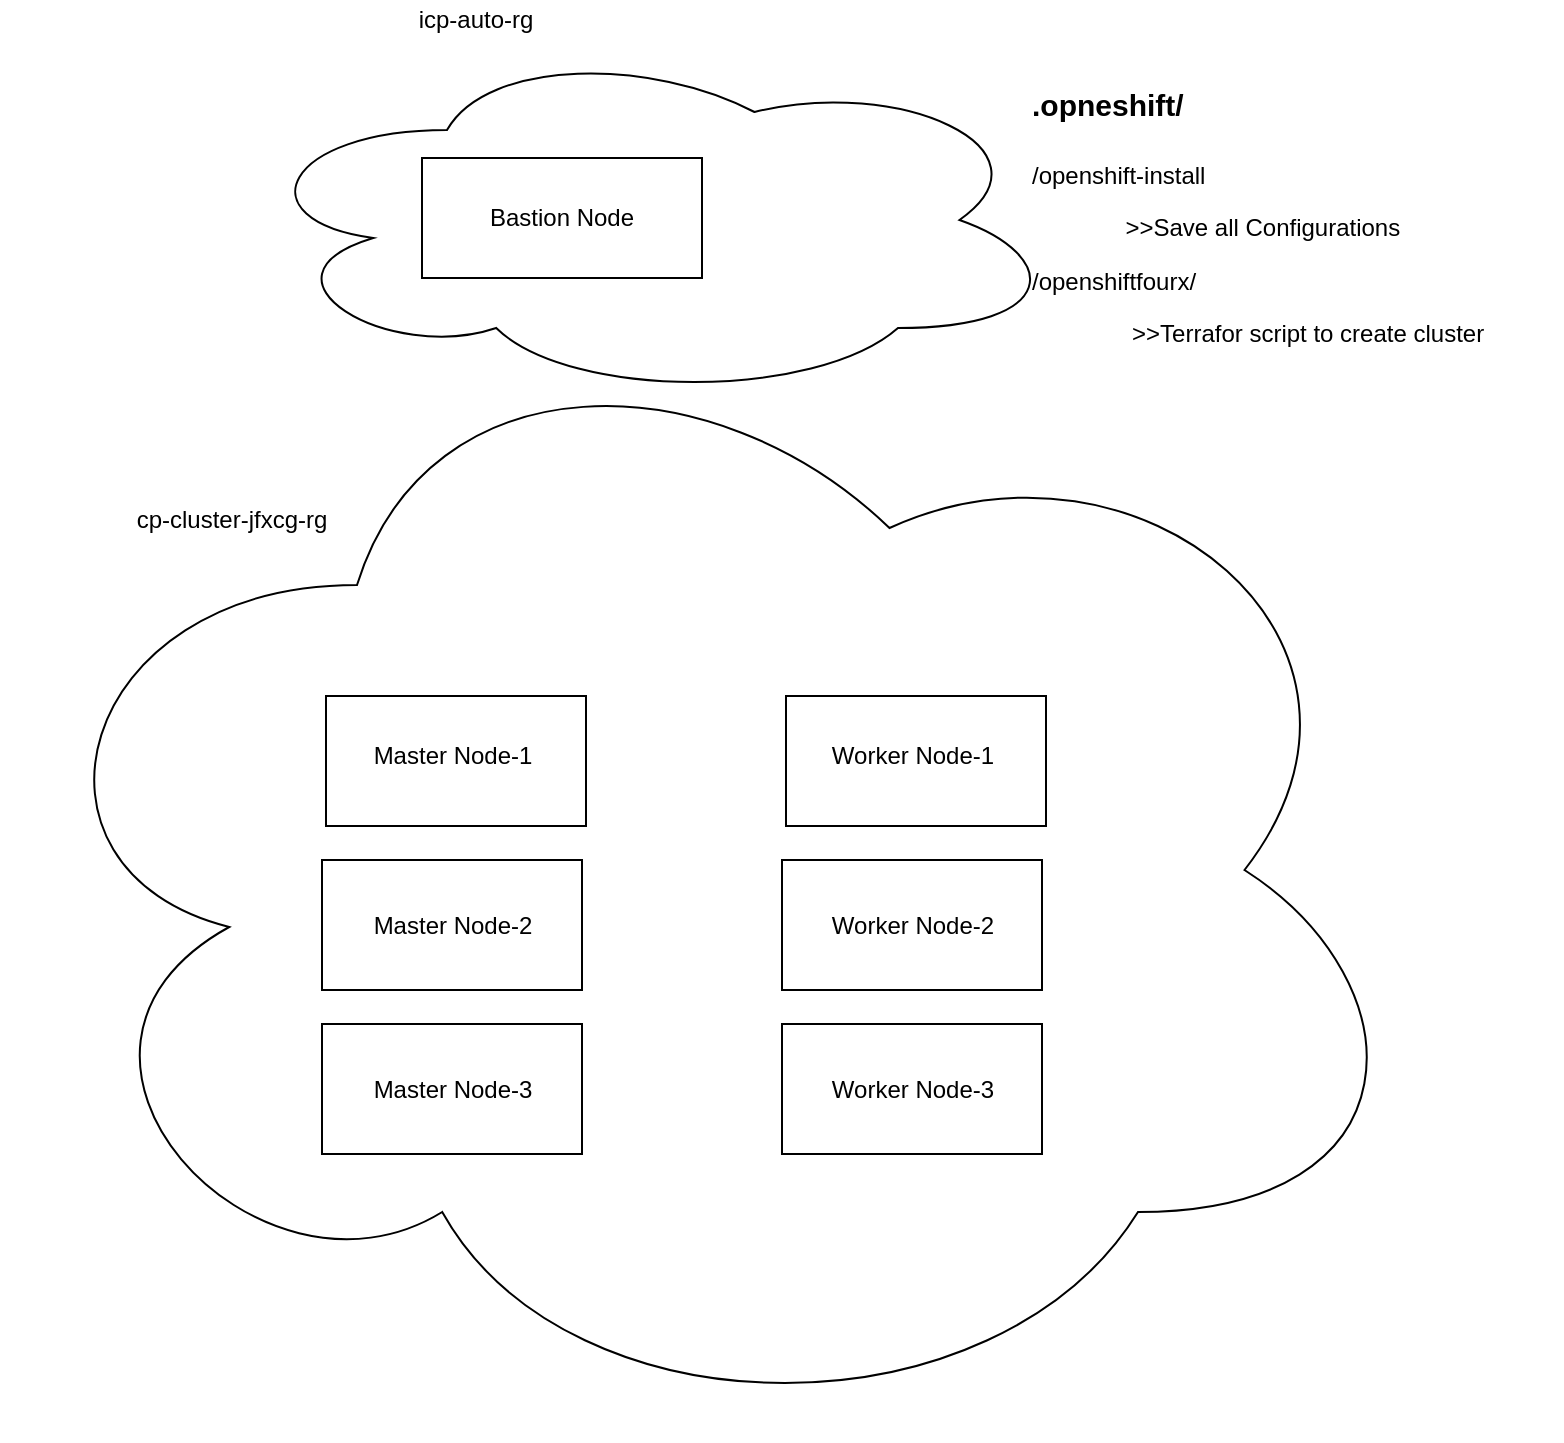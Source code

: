 <mxfile version="14.8.0" type="github">
  <diagram id="BbwCJ61hzbDqRbP00Ixq" name="Page-1">
    <mxGraphModel dx="1865" dy="570" grid="1" gridSize="10" guides="1" tooltips="1" connect="1" arrows="1" fold="1" page="1" pageScale="1" pageWidth="827" pageHeight="1169" math="0" shadow="0">
      <root>
        <mxCell id="0" />
        <mxCell id="1" parent="0" />
        <mxCell id="Tv3eXQoku1zJpk6C7R8K-1" value="" style="ellipse;shape=cloud;whiteSpace=wrap;html=1;" vertex="1" parent="1">
          <mxGeometry x="80" y="60" width="410" height="180" as="geometry" />
        </mxCell>
        <mxCell id="Tv3eXQoku1zJpk6C7R8K-3" value="icp-auto-rg" style="text;html=1;strokeColor=none;fillColor=none;align=center;verticalAlign=middle;whiteSpace=wrap;rounded=0;" vertex="1" parent="1">
          <mxGeometry x="142" y="40" width="110" height="20" as="geometry" />
        </mxCell>
        <mxCell id="Tv3eXQoku1zJpk6C7R8K-5" value="" style="ellipse;shape=cloud;whiteSpace=wrap;html=1;" vertex="1" parent="1">
          <mxGeometry x="-40" y="190" width="710" height="570" as="geometry" />
        </mxCell>
        <mxCell id="Tv3eXQoku1zJpk6C7R8K-7" value="" style="rounded=0;whiteSpace=wrap;html=1;" vertex="1" parent="1">
          <mxGeometry x="170" y="119" width="140" height="60" as="geometry" />
        </mxCell>
        <mxCell id="Tv3eXQoku1zJpk6C7R8K-8" value="Bastion Node" style="text;html=1;strokeColor=none;fillColor=none;align=center;verticalAlign=middle;whiteSpace=wrap;rounded=0;" vertex="1" parent="1">
          <mxGeometry x="192" y="139" width="96" height="20" as="geometry" />
        </mxCell>
        <mxCell id="Tv3eXQoku1zJpk6C7R8K-17" value="" style="rounded=0;whiteSpace=wrap;html=1;" vertex="1" parent="1">
          <mxGeometry x="122" y="388" width="130" height="65" as="geometry" />
        </mxCell>
        <mxCell id="Tv3eXQoku1zJpk6C7R8K-18" value="Master Node-1" style="text;html=1;strokeColor=none;fillColor=none;align=center;verticalAlign=middle;whiteSpace=wrap;rounded=0;" vertex="1" parent="1">
          <mxGeometry x="139" y="408" width="93" height="20" as="geometry" />
        </mxCell>
        <mxCell id="Tv3eXQoku1zJpk6C7R8K-20" value="" style="rounded=0;whiteSpace=wrap;html=1;" vertex="1" parent="1">
          <mxGeometry x="120" y="552" width="130" height="65" as="geometry" />
        </mxCell>
        <mxCell id="Tv3eXQoku1zJpk6C7R8K-25" value="" style="rounded=0;whiteSpace=wrap;html=1;" vertex="1" parent="1">
          <mxGeometry x="120" y="470" width="130" height="65" as="geometry" />
        </mxCell>
        <mxCell id="Tv3eXQoku1zJpk6C7R8K-26" value="Master Node-2" style="text;html=1;strokeColor=none;fillColor=none;align=center;verticalAlign=middle;whiteSpace=wrap;rounded=0;" vertex="1" parent="1">
          <mxGeometry x="138.5" y="492.5" width="93" height="20" as="geometry" />
        </mxCell>
        <mxCell id="Tv3eXQoku1zJpk6C7R8K-27" value="Master Node-3" style="text;html=1;strokeColor=none;fillColor=none;align=center;verticalAlign=middle;whiteSpace=wrap;rounded=0;" vertex="1" parent="1">
          <mxGeometry x="138.5" y="575" width="93" height="20" as="geometry" />
        </mxCell>
        <mxCell id="Tv3eXQoku1zJpk6C7R8K-29" value="" style="rounded=0;whiteSpace=wrap;html=1;" vertex="1" parent="1">
          <mxGeometry x="352" y="388" width="130" height="65" as="geometry" />
        </mxCell>
        <mxCell id="Tv3eXQoku1zJpk6C7R8K-30" value="Worker Node-1" style="text;html=1;strokeColor=none;fillColor=none;align=center;verticalAlign=middle;whiteSpace=wrap;rounded=0;" vertex="1" parent="1">
          <mxGeometry x="369" y="408" width="93" height="20" as="geometry" />
        </mxCell>
        <mxCell id="Tv3eXQoku1zJpk6C7R8K-31" value="" style="rounded=0;whiteSpace=wrap;html=1;" vertex="1" parent="1">
          <mxGeometry x="350" y="552" width="130" height="65" as="geometry" />
        </mxCell>
        <mxCell id="Tv3eXQoku1zJpk6C7R8K-32" value="" style="rounded=0;whiteSpace=wrap;html=1;" vertex="1" parent="1">
          <mxGeometry x="350" y="470" width="130" height="65" as="geometry" />
        </mxCell>
        <mxCell id="Tv3eXQoku1zJpk6C7R8K-33" value="Worker Node-2" style="text;html=1;strokeColor=none;fillColor=none;align=center;verticalAlign=middle;whiteSpace=wrap;rounded=0;" vertex="1" parent="1">
          <mxGeometry x="368.5" y="492.5" width="93" height="20" as="geometry" />
        </mxCell>
        <mxCell id="Tv3eXQoku1zJpk6C7R8K-34" value="Worker Node-3" style="text;html=1;strokeColor=none;fillColor=none;align=center;verticalAlign=middle;whiteSpace=wrap;rounded=0;" vertex="1" parent="1">
          <mxGeometry x="368.5" y="575" width="93" height="20" as="geometry" />
        </mxCell>
        <mxCell id="Tv3eXQoku1zJpk6C7R8K-35" value="cp-cluster-jfxcg-rg" style="text;html=1;strokeColor=none;fillColor=none;align=center;verticalAlign=middle;whiteSpace=wrap;rounded=0;" vertex="1" parent="1">
          <mxGeometry x="20" y="290" width="110" height="20" as="geometry" />
        </mxCell>
        <mxCell id="Tv3eXQoku1zJpk6C7R8K-36" value="&lt;h1&gt;&lt;font style=&quot;font-size: 15px&quot;&gt;.opneshift/&lt;/font&gt;&lt;/h1&gt;&lt;p&gt;/openshift-install&lt;/p&gt;&lt;p&gt;&amp;nbsp;&amp;nbsp;&amp;nbsp;&amp;nbsp;&amp;nbsp;&amp;nbsp;&amp;nbsp;&amp;nbsp;&amp;nbsp;&amp;nbsp;&amp;nbsp;&amp;nbsp;&amp;nbsp; &lt;span&gt;&lt;/span&gt;&lt;span&gt;&lt;/span&gt;&amp;gt;&amp;gt;Save all Configurations&lt;br&gt;&lt;/p&gt;&lt;p&gt;/openshiftfourx/&lt;/p&gt;&lt;p&gt;&amp;nbsp;&amp;nbsp;&amp;nbsp;&amp;nbsp;&amp;nbsp;&amp;nbsp;&amp;nbsp;&amp;nbsp;&amp;nbsp;&amp;nbsp;&amp;nbsp;&amp;nbsp;&amp;nbsp;&amp;nbsp; &amp;gt;&amp;gt;Terrafor script to create cluster&lt;br&gt;&lt;/p&gt;" style="text;html=1;strokeColor=none;fillColor=none;spacing=5;spacingTop=-20;whiteSpace=wrap;overflow=hidden;rounded=0;" vertex="1" parent="1">
          <mxGeometry x="470" y="70" width="270" height="160" as="geometry" />
        </mxCell>
      </root>
    </mxGraphModel>
  </diagram>
</mxfile>
